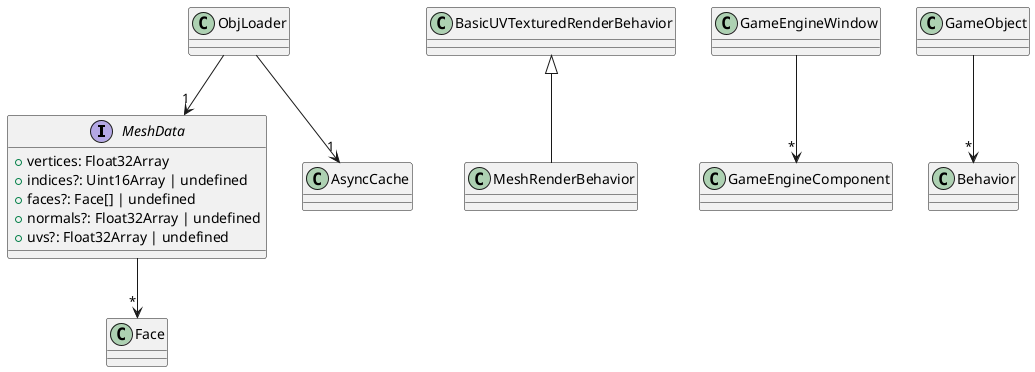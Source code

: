 @startuml
interface MeshData {
    +vertices: Float32Array
    +indices?: Uint16Array | undefined
    +faces?: Face[] | undefined
    +normals?: Float32Array | undefined
    +uvs?: Float32Array | undefined
}
class MeshRenderBehavior extends BasicUVTexturedRenderBehavior
class ObjLoader {
}
MeshData --> "*" Face
GameEngineWindow --> "*" GameEngineComponent
GameObject --> "*" Behavior
ObjLoader --> "1" AsyncCache
ObjLoader --> "1" MeshData
@enduml
